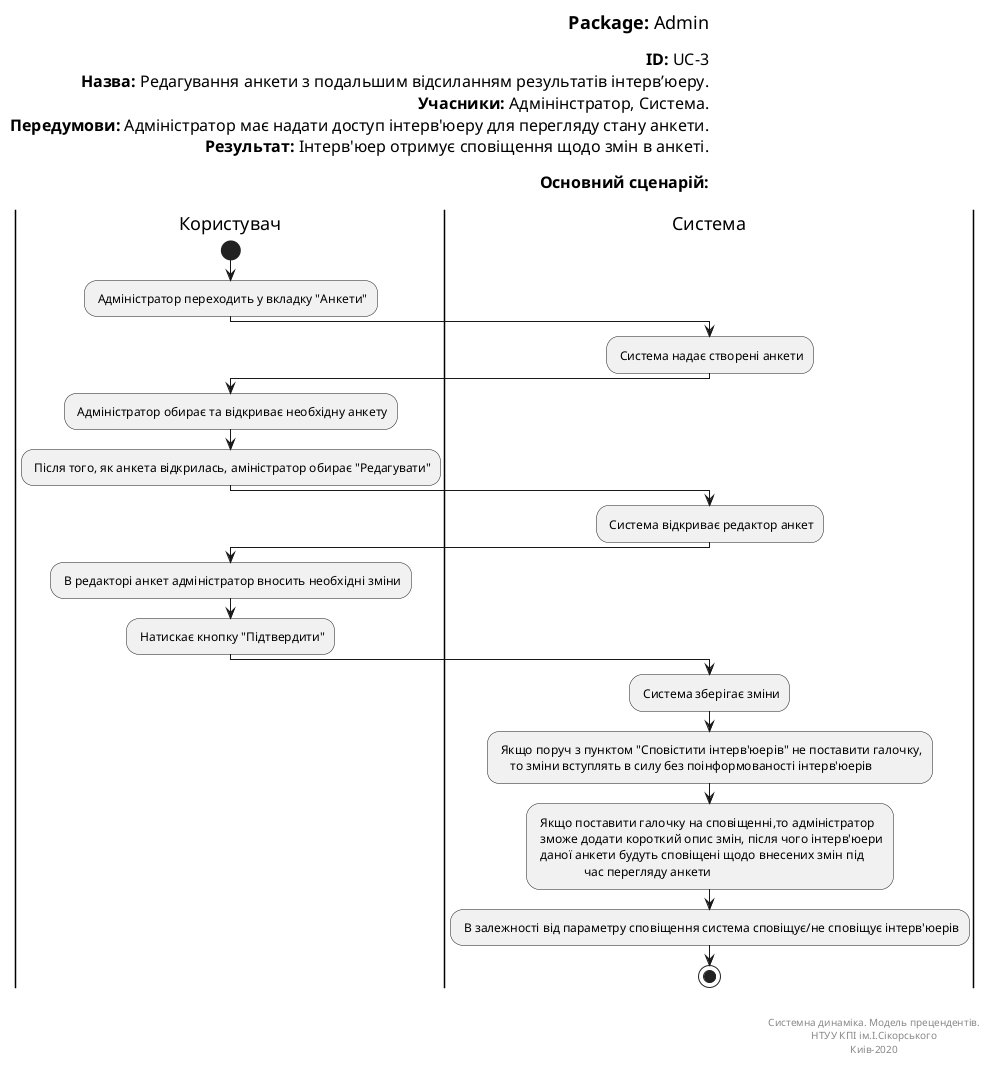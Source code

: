  @startuml SupportServices
left header
<font color=000 size=18><b>Package:</b> Admin

<font color=000 size=16><b>ID:</b> UC-3
<font color=000 size=16><b>Назва:</b> Редагування анкети з подальшим відсиланням результатів інтерв’юеру.
<font color=000 size=16><b>Учасники:</b> Адмінінстратор, Система.
<font color=000 size=16><b>Передумови:</b> Адміністратор має надати доступ інтерв'юеру для перегляду стану анкети.
<font color=000 size=16><b>Результат:</b> Інтерв'юер отримує сповіщення щодо змін в анкеті.

<font color=000 size=16><b>Основний сценарій:</b>

end header

|Користувач|
start
: Адміністратор переходить у вкладку "Анкети";

|Система|
: Система надає створені анкети;

|Користувач|
: Адміністратор обирає та відкриває необхідну анкету;

: Після того, як анкета відкрилась, аміністратор обирає "Редагувати";

|Система|
: Система відкриває редактор анкет;

|Користувач|
: В редакторі анкет адміністратор вносить необхідні зміни;

: Натискає кнопку "Підтвердити";

|Система|
: Система зберігає зміни;

: Якщо поруч з пунктом "Сповістити інтерв'юерів" не поставити галочку,
     то зміни вступлять в силу без поінформованості інтерв'юерів;

: Якщо поставити галочку на сповіщенні,то адміністратор
  зможе додати короткий опис змін, після чого інтерв'юери
  даної анкети будуть сповіщені щодо внесених змін під
                час перегляду анкети;

: В залежності від параметру сповіщення система сповіщує/не сповіщує інтерв'юерів;

stop;

right footer


Системна динаміка. Модель прецендентів.
НТУУ КПІ ім.І.Сікорського
Киів-2020
end footer

@enduml
